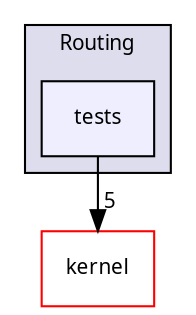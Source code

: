 digraph "src/wxGUI/Routing/tests" {
  compound=true
  node [ fontsize="10", fontname="Sans"];
  edge [ labelfontsize="10", labelfontname="Sans"];
  subgraph clusterdir_589b0311d58a74617a532121d489d9c2 {
    graph [ bgcolor="#ddddee", pencolor="black", label="Routing" fontname="Sans", fontsize="10", URL="dir_589b0311d58a74617a532121d489d9c2.html"]
  dir_6fbe68fbf050b3de1ac09e0ff17be9c0 [shape=box, label="tests", style="filled", fillcolor="#eeeeff", pencolor="black", URL="dir_6fbe68fbf050b3de1ac09e0ff17be9c0.html"];
  }
  dir_cbd7f246bdf7dc0a50281a272327e6ed [shape=box label="kernel" fillcolor="white" style="filled" color="red" URL="dir_cbd7f246bdf7dc0a50281a272327e6ed.html"];
  dir_6fbe68fbf050b3de1ac09e0ff17be9c0->dir_cbd7f246bdf7dc0a50281a272327e6ed [headlabel="5", labeldistance=1.5 headhref="dir_000015_000002.html"];
}
